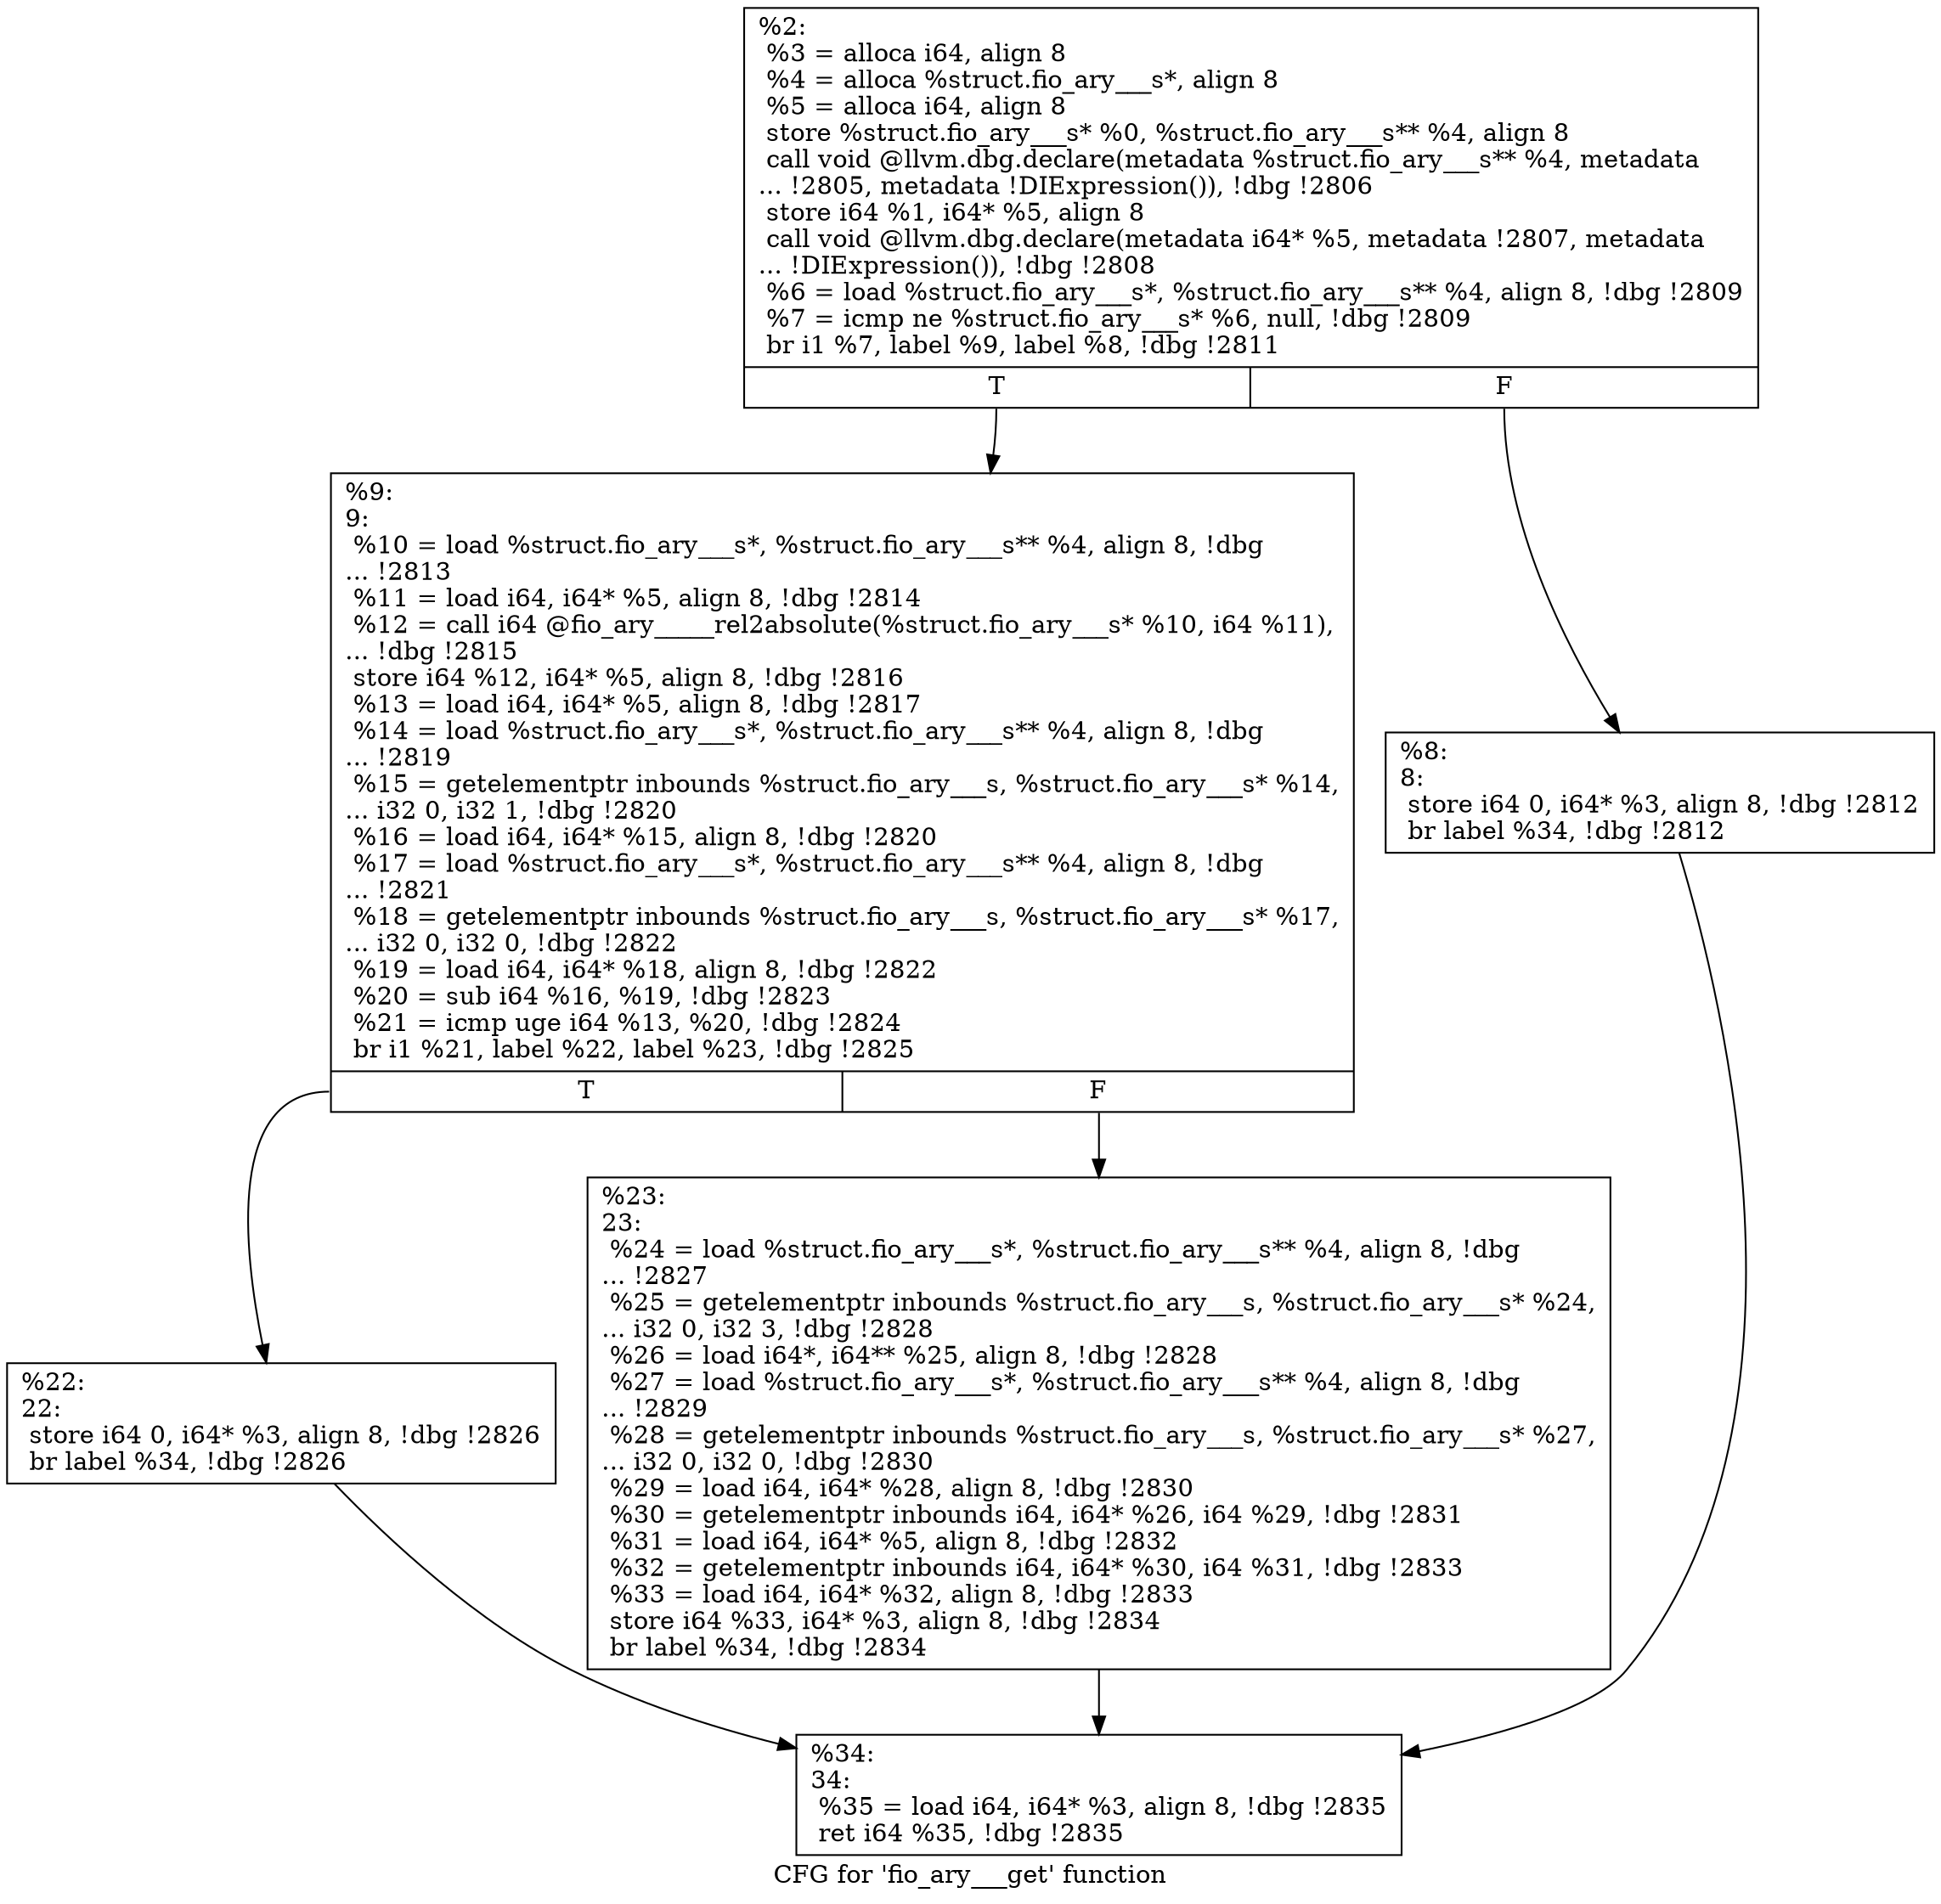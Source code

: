 digraph "CFG for 'fio_ary___get' function" {
	label="CFG for 'fio_ary___get' function";

	Node0x556851a5b320 [shape=record,label="{%2:\l  %3 = alloca i64, align 8\l  %4 = alloca %struct.fio_ary___s*, align 8\l  %5 = alloca i64, align 8\l  store %struct.fio_ary___s* %0, %struct.fio_ary___s** %4, align 8\l  call void @llvm.dbg.declare(metadata %struct.fio_ary___s** %4, metadata\l... !2805, metadata !DIExpression()), !dbg !2806\l  store i64 %1, i64* %5, align 8\l  call void @llvm.dbg.declare(metadata i64* %5, metadata !2807, metadata\l... !DIExpression()), !dbg !2808\l  %6 = load %struct.fio_ary___s*, %struct.fio_ary___s** %4, align 8, !dbg !2809\l  %7 = icmp ne %struct.fio_ary___s* %6, null, !dbg !2809\l  br i1 %7, label %9, label %8, !dbg !2811\l|{<s0>T|<s1>F}}"];
	Node0x556851a5b320:s0 -> Node0x556851a5c590;
	Node0x556851a5b320:s1 -> Node0x556851a5c540;
	Node0x556851a5c540 [shape=record,label="{%8:\l8:                                                \l  store i64 0, i64* %3, align 8, !dbg !2812\l  br label %34, !dbg !2812\l}"];
	Node0x556851a5c540 -> Node0x556851a5c680;
	Node0x556851a5c590 [shape=record,label="{%9:\l9:                                                \l  %10 = load %struct.fio_ary___s*, %struct.fio_ary___s** %4, align 8, !dbg\l... !2813\l  %11 = load i64, i64* %5, align 8, !dbg !2814\l  %12 = call i64 @fio_ary_____rel2absolute(%struct.fio_ary___s* %10, i64 %11),\l... !dbg !2815\l  store i64 %12, i64* %5, align 8, !dbg !2816\l  %13 = load i64, i64* %5, align 8, !dbg !2817\l  %14 = load %struct.fio_ary___s*, %struct.fio_ary___s** %4, align 8, !dbg\l... !2819\l  %15 = getelementptr inbounds %struct.fio_ary___s, %struct.fio_ary___s* %14,\l... i32 0, i32 1, !dbg !2820\l  %16 = load i64, i64* %15, align 8, !dbg !2820\l  %17 = load %struct.fio_ary___s*, %struct.fio_ary___s** %4, align 8, !dbg\l... !2821\l  %18 = getelementptr inbounds %struct.fio_ary___s, %struct.fio_ary___s* %17,\l... i32 0, i32 0, !dbg !2822\l  %19 = load i64, i64* %18, align 8, !dbg !2822\l  %20 = sub i64 %16, %19, !dbg !2823\l  %21 = icmp uge i64 %13, %20, !dbg !2824\l  br i1 %21, label %22, label %23, !dbg !2825\l|{<s0>T|<s1>F}}"];
	Node0x556851a5c590:s0 -> Node0x556851a5c5e0;
	Node0x556851a5c590:s1 -> Node0x556851a5c630;
	Node0x556851a5c5e0 [shape=record,label="{%22:\l22:                                               \l  store i64 0, i64* %3, align 8, !dbg !2826\l  br label %34, !dbg !2826\l}"];
	Node0x556851a5c5e0 -> Node0x556851a5c680;
	Node0x556851a5c630 [shape=record,label="{%23:\l23:                                               \l  %24 = load %struct.fio_ary___s*, %struct.fio_ary___s** %4, align 8, !dbg\l... !2827\l  %25 = getelementptr inbounds %struct.fio_ary___s, %struct.fio_ary___s* %24,\l... i32 0, i32 3, !dbg !2828\l  %26 = load i64*, i64** %25, align 8, !dbg !2828\l  %27 = load %struct.fio_ary___s*, %struct.fio_ary___s** %4, align 8, !dbg\l... !2829\l  %28 = getelementptr inbounds %struct.fio_ary___s, %struct.fio_ary___s* %27,\l... i32 0, i32 0, !dbg !2830\l  %29 = load i64, i64* %28, align 8, !dbg !2830\l  %30 = getelementptr inbounds i64, i64* %26, i64 %29, !dbg !2831\l  %31 = load i64, i64* %5, align 8, !dbg !2832\l  %32 = getelementptr inbounds i64, i64* %30, i64 %31, !dbg !2833\l  %33 = load i64, i64* %32, align 8, !dbg !2833\l  store i64 %33, i64* %3, align 8, !dbg !2834\l  br label %34, !dbg !2834\l}"];
	Node0x556851a5c630 -> Node0x556851a5c680;
	Node0x556851a5c680 [shape=record,label="{%34:\l34:                                               \l  %35 = load i64, i64* %3, align 8, !dbg !2835\l  ret i64 %35, !dbg !2835\l}"];
}
